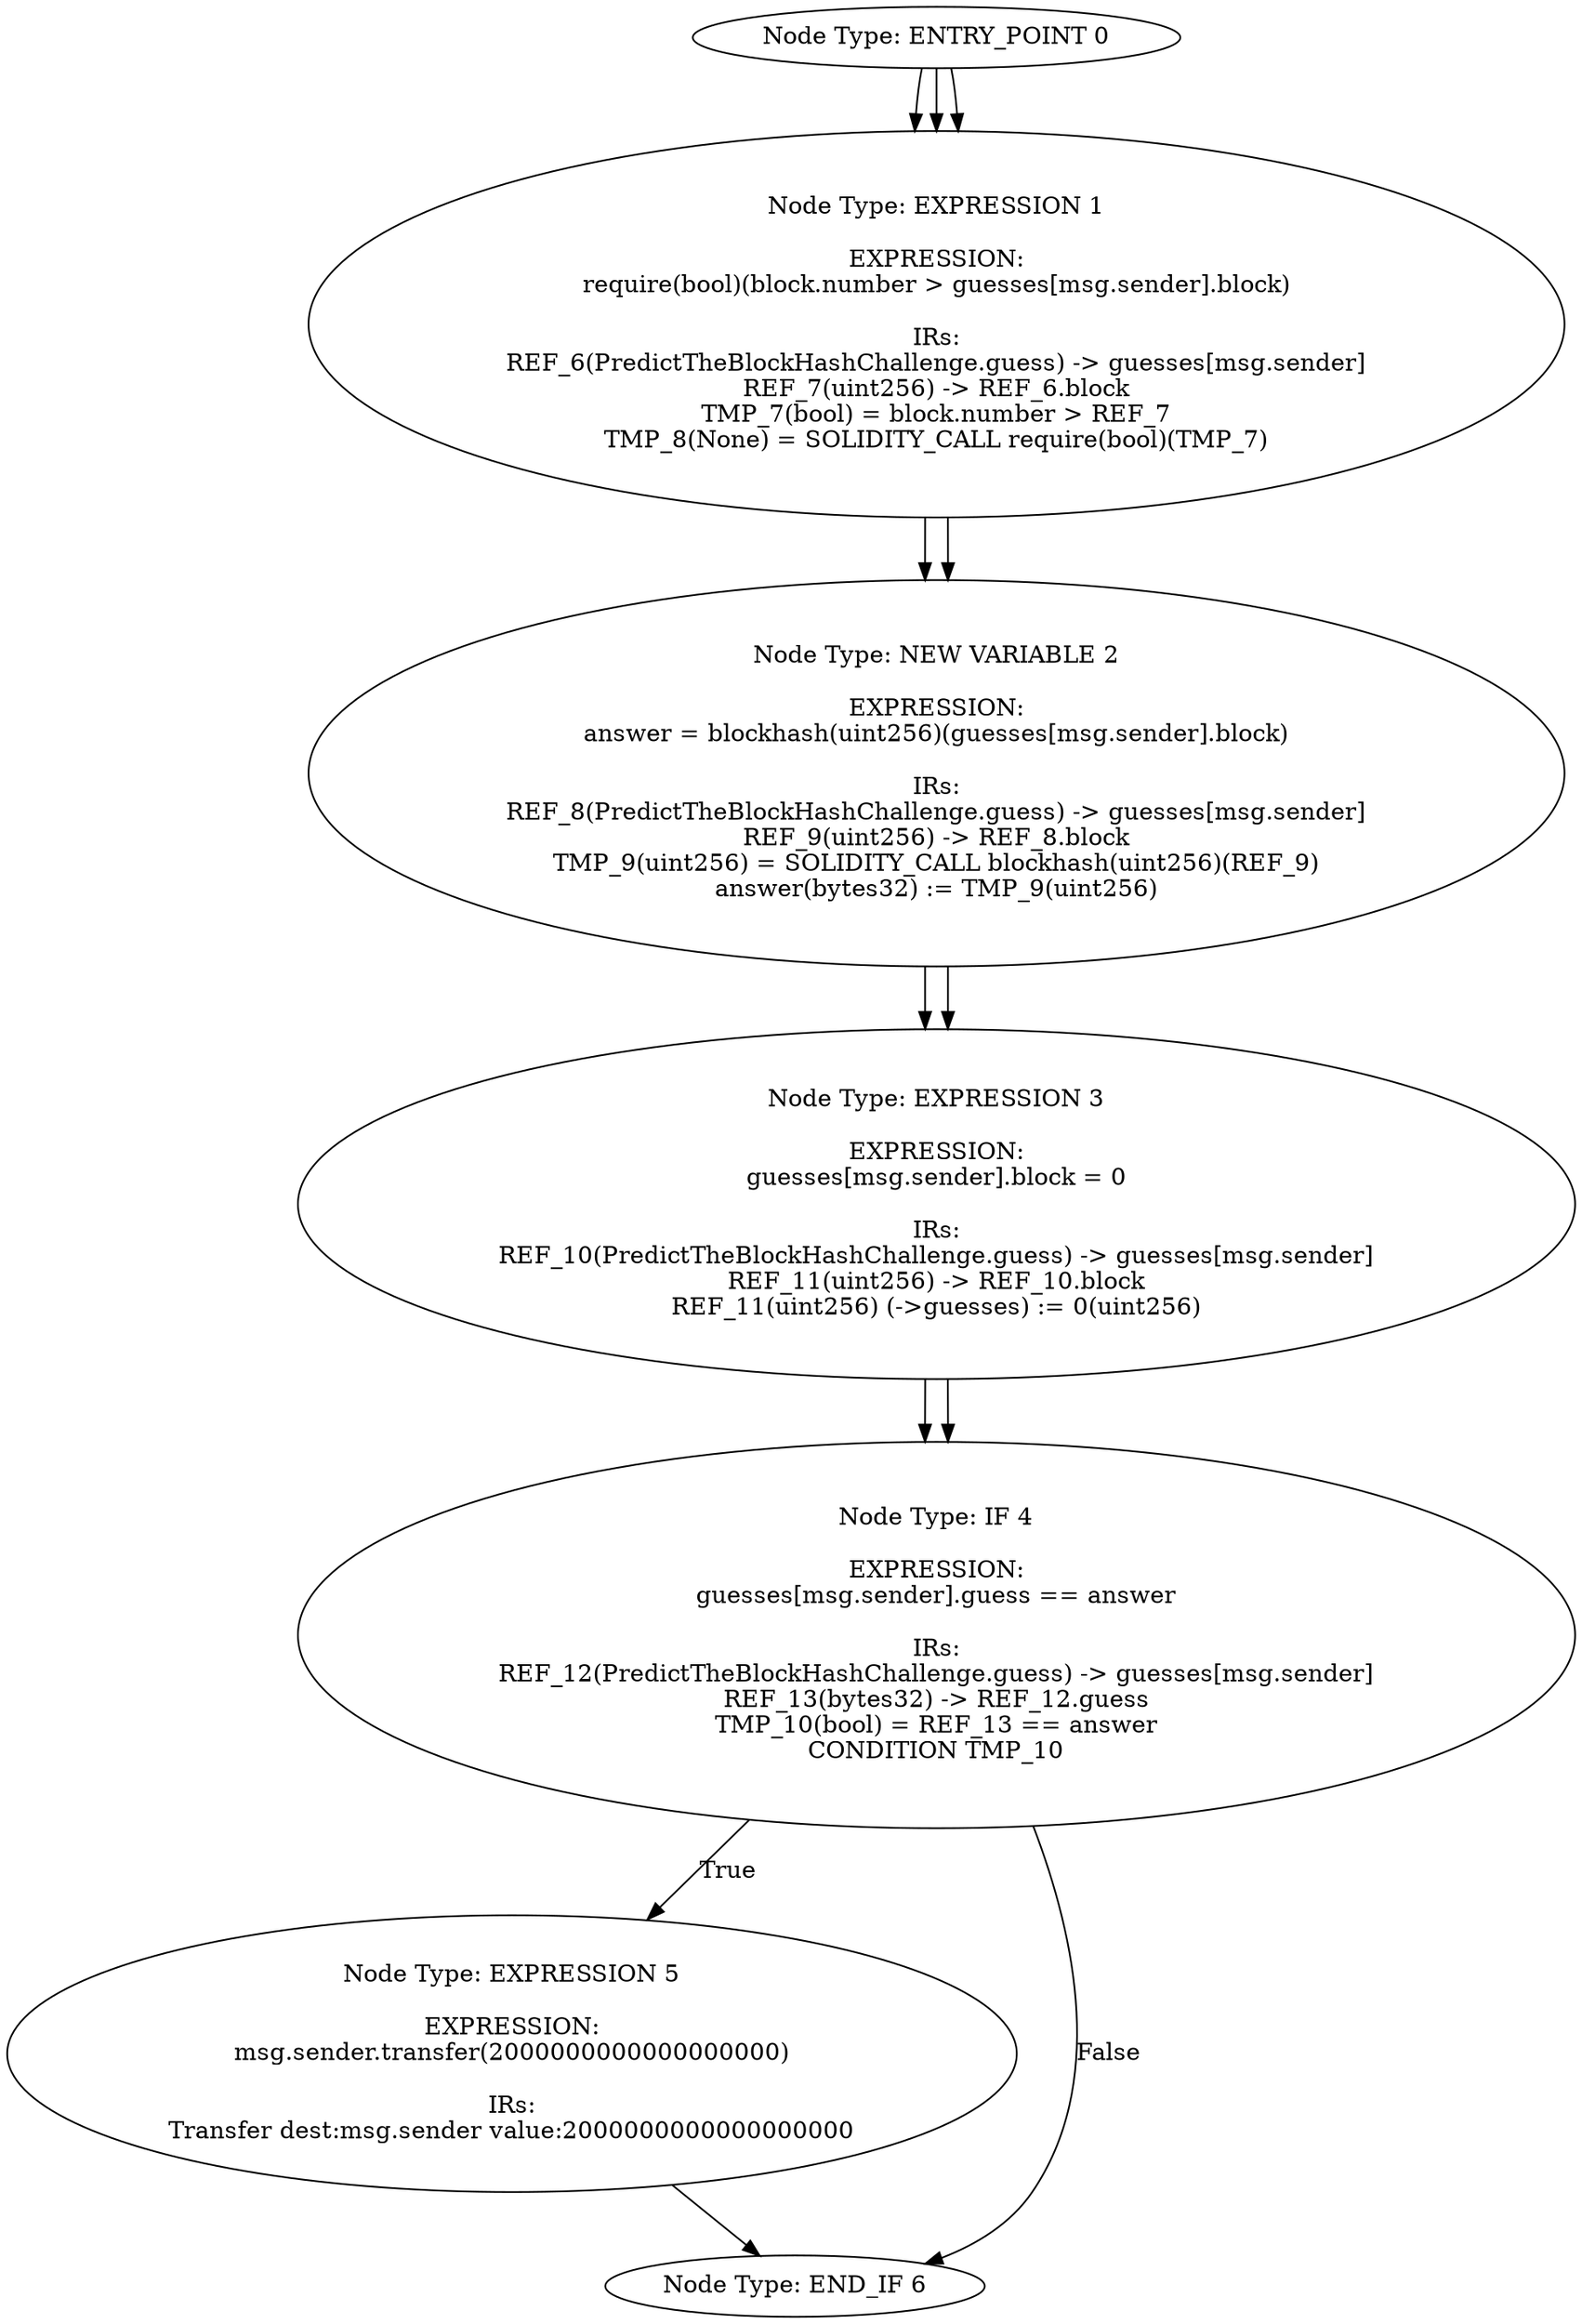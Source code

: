 digraph CFG {
0[label="Node Type: ENTRY_POINT 0
"];
0->1;
1[label="Node Type: EXPRESSION 1

EXPRESSION:
require(bool)(msg.value == 1000000000000000000)

IRs:
TMP_0(bool) = msg.value == 1000000000000000000
TMP_1(None) = SOLIDITY_CALL require(bool)(TMP_0)"];
0[label="Node Type: ENTRY_POINT 0
"];
0->1;
1[label="Node Type: EXPRESSION 1

EXPRESSION:
require(bool)(guesses[msg.sender].block == 0)

IRs:
REF_0(PredictTheBlockHashChallenge.guess) -> guesses[msg.sender]
REF_1(uint256) -> REF_0.block
TMP_2(bool) = REF_1 == 0
TMP_3(None) = SOLIDITY_CALL require(bool)(TMP_2)"];
1->2;
2[label="Node Type: EXPRESSION 2

EXPRESSION:
require(bool)(msg.value == 1000000000000000000)

IRs:
TMP_4(bool) = msg.value == 1000000000000000000
TMP_5(None) = SOLIDITY_CALL require(bool)(TMP_4)"];
2->3;
3[label="Node Type: EXPRESSION 3

EXPRESSION:
guesses[msg.sender].guess = hash

IRs:
REF_2(PredictTheBlockHashChallenge.guess) -> guesses[msg.sender]
REF_3(bytes32) -> REF_2.guess
REF_3(bytes32) (->guesses) := hash(bytes32)"];
3->4;
4[label="Node Type: EXPRESSION 4

EXPRESSION:
guesses[msg.sender].block = block.number + 1

IRs:
REF_4(PredictTheBlockHashChallenge.guess) -> guesses[msg.sender]
REF_5(uint256) -> REF_4.block
TMP_6(uint256) = block.number + 1
REF_5(uint256) (->guesses) := TMP_6(uint256)"];
0[label="Node Type: ENTRY_POINT 0
"];
0->1;
1[label="Node Type: EXPRESSION 1

EXPRESSION:
require(bool)(block.number > guesses[msg.sender].block)

IRs:
REF_6(PredictTheBlockHashChallenge.guess) -> guesses[msg.sender]
REF_7(uint256) -> REF_6.block
TMP_7(bool) = block.number > REF_7
TMP_8(None) = SOLIDITY_CALL require(bool)(TMP_7)"];
1->2;
2[label="Node Type: NEW VARIABLE 2

EXPRESSION:
answer = blockhash(uint256)(guesses[msg.sender].block)

IRs:
REF_8(PredictTheBlockHashChallenge.guess) -> guesses[msg.sender]
REF_9(uint256) -> REF_8.block
TMP_9(uint256) = SOLIDITY_CALL blockhash(uint256)(REF_9)
answer(bytes32) := TMP_9(uint256)"];
2->3;
3[label="Node Type: EXPRESSION 3

EXPRESSION:
guesses[msg.sender].block = 0

IRs:
REF_10(PredictTheBlockHashChallenge.guess) -> guesses[msg.sender]
REF_11(uint256) -> REF_10.block
REF_11(uint256) (->guesses) := 0(uint256)"];
3->4;
4[label="Node Type: IF 4

EXPRESSION:
guesses[msg.sender].guess == answer

IRs:
REF_12(PredictTheBlockHashChallenge.guess) -> guesses[msg.sender]
REF_13(bytes32) -> REF_12.guess
TMP_10(bool) = REF_13 == answer
CONDITION TMP_10"];
4->5[label="True"];
4->6[label="False"];
5[label="Node Type: EXPRESSION 5

EXPRESSION:
msg.sender.transfer(2000000000000000000)

IRs:
Transfer dest:msg.sender value:2000000000000000000"];
5->6;
6[label="Node Type: END_IF 6
"];
}
